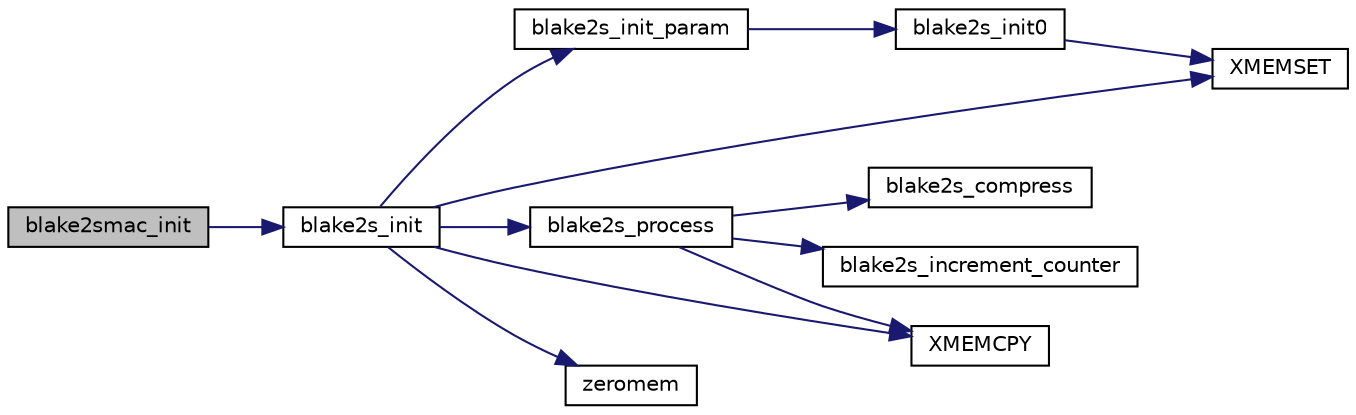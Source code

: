 digraph "blake2smac_init"
{
 // LATEX_PDF_SIZE
  edge [fontname="Helvetica",fontsize="10",labelfontname="Helvetica",labelfontsize="10"];
  node [fontname="Helvetica",fontsize="10",shape=record];
  rankdir="LR";
  Node15 [label="blake2smac_init",height=0.2,width=0.4,color="black", fillcolor="grey75", style="filled", fontcolor="black",tooltip="Initialize an BLAKE2S MAC context."];
  Node15 -> Node16 [color="midnightblue",fontsize="10",style="solid"];
  Node16 [label="blake2s_init",height=0.2,width=0.4,color="black", fillcolor="white", style="filled",URL="$blake2s_8c.html#a93c803f6354c661107d65ddc22cfc77f",tooltip="Initialize the hash/MAC state."];
  Node16 -> Node17 [color="midnightblue",fontsize="10",style="solid"];
  Node17 [label="blake2s_init_param",height=0.2,width=0.4,color="black", fillcolor="white", style="filled",URL="$blake2s_8c.html#a72a26320a7aeae66b0d4474fad4b5acb",tooltip=" "];
  Node17 -> Node18 [color="midnightblue",fontsize="10",style="solid"];
  Node18 [label="blake2s_init0",height=0.2,width=0.4,color="black", fillcolor="white", style="filled",URL="$blake2s_8c.html#a13c68852b36b9623a53069c5a315d0a4",tooltip=" "];
  Node18 -> Node19 [color="midnightblue",fontsize="10",style="solid"];
  Node19 [label="XMEMSET",height=0.2,width=0.4,color="black", fillcolor="white", style="filled",URL="$tomcrypt__cfg_8h.html#aa3c34a6f6c61de7da9258b5a30e32c2f",tooltip=" "];
  Node16 -> Node20 [color="midnightblue",fontsize="10",style="solid"];
  Node20 [label="blake2s_process",height=0.2,width=0.4,color="black", fillcolor="white", style="filled",URL="$blake2s_8c.html#ad8751ffefd8ef5161beb25e770f81628",tooltip="Process a block of memory through the hash."];
  Node20 -> Node21 [color="midnightblue",fontsize="10",style="solid"];
  Node21 [label="blake2s_compress",height=0.2,width=0.4,color="black", fillcolor="white", style="filled",URL="$blake2s_8c.html#aa02aa6685f7daef2c7066b9d5573df0b",tooltip=" "];
  Node20 -> Node22 [color="midnightblue",fontsize="10",style="solid"];
  Node22 [label="blake2s_increment_counter",height=0.2,width=0.4,color="black", fillcolor="white", style="filled",URL="$blake2s_8c.html#a2a1049b5acde39eb322d738181250cf9",tooltip=" "];
  Node20 -> Node23 [color="midnightblue",fontsize="10",style="solid"];
  Node23 [label="XMEMCPY",height=0.2,width=0.4,color="black", fillcolor="white", style="filled",URL="$tomcrypt__cfg_8h.html#a7691dd48d60d5fc6daf2fa7ec4c55e12",tooltip=" "];
  Node16 -> Node23 [color="midnightblue",fontsize="10",style="solid"];
  Node16 -> Node19 [color="midnightblue",fontsize="10",style="solid"];
  Node16 -> Node24 [color="midnightblue",fontsize="10",style="solid"];
  Node24 [label="zeromem",height=0.2,width=0.4,color="black", fillcolor="white", style="filled",URL="$tomcrypt__misc_8h.html#a63b6e188713790263bfd3612fe8b398f",tooltip="Zero a block of memory."];
}
